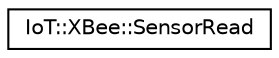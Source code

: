 digraph "Graphical Class Hierarchy"
{
 // LATEX_PDF_SIZE
  edge [fontname="Helvetica",fontsize="10",labelfontname="Helvetica",labelfontsize="10"];
  node [fontname="Helvetica",fontsize="10",shape=record];
  rankdir="LR";
  Node0 [label="IoT::XBee::SensorRead",height=0.2,width=0.4,color="black", fillcolor="white", style="filled",URL="$structIoT_1_1XBee_1_1SensorRead.html",tooltip=" "];
}
